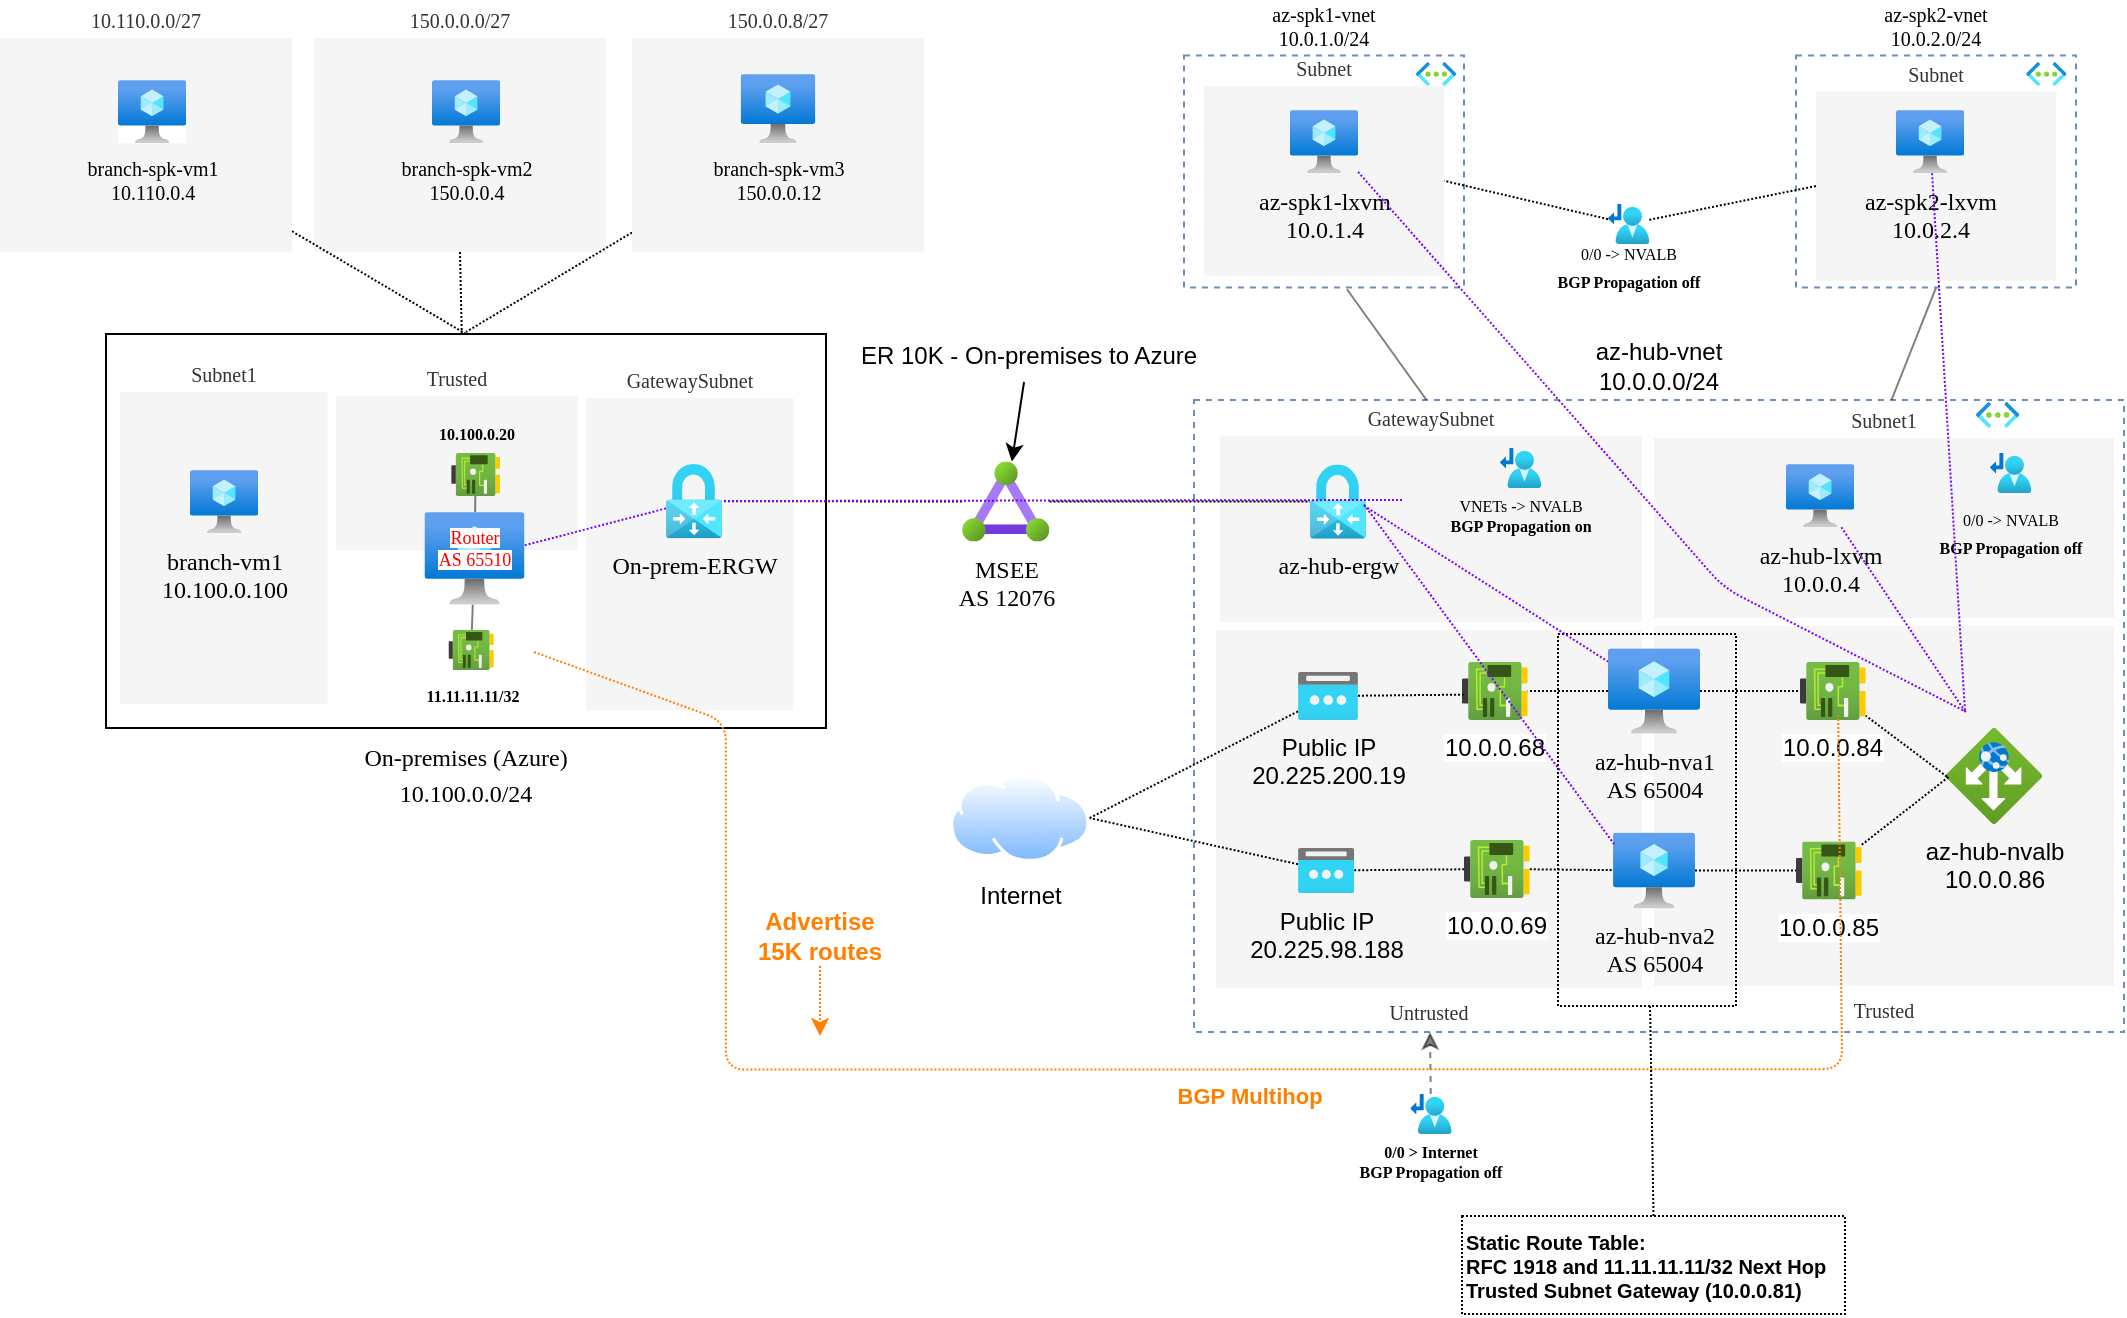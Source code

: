 <mxfile>
    <diagram id="NDvJAJGpe4w62B9Y8Wvt" name="Page-1">
        <mxGraphModel dx="771" dy="656" grid="0" gridSize="10" guides="1" tooltips="1" connect="1" arrows="1" fold="1" page="1" pageScale="1" pageWidth="1100" pageHeight="850" background="#ffffff" math="0" shadow="0">
            <root>
                <mxCell id="0"/>
                <mxCell id="1" parent="0"/>
                <mxCell id="127" style="edgeStyle=none;html=1;exitX=0;exitY=0.5;exitDx=0;exitDy=0;strokeColor=#000000;opacity=50;dashed=1;" parent="1" edge="1">
                    <mxGeometry relative="1" as="geometry">
                        <mxPoint x="545.33" y="696.906" as="targetPoint"/>
                    </mxGeometry>
                </mxCell>
                <mxCell id="146" value="" style="edgeStyle=none;html=1;fontSize=7;fontColor=#FFFFFF;" parent="1" edge="1">
                    <mxGeometry relative="1" as="geometry">
                        <mxPoint x="545.33" y="696.969" as="targetPoint"/>
                    </mxGeometry>
                </mxCell>
                <mxCell id="243" value="&lt;font style=&quot;font-size: 12px;&quot;&gt;On-premises (Azure)&lt;br style=&quot;&quot;&gt;10.100.0.0/24&lt;br&gt;&lt;/font&gt;" style="whiteSpace=wrap;html=1;labelBackgroundColor=none;fontFamily=Verdana;fontSize=15;labelPosition=center;verticalLabelPosition=bottom;align=center;verticalAlign=top;spacing=0;spacingRight=0;" parent="1" vertex="1">
                    <mxGeometry x="87" y="195" width="360" height="197" as="geometry"/>
                </mxCell>
                <mxCell id="244" value="Subnet1" style="whiteSpace=wrap;html=1;labelBackgroundColor=none;fontFamily=Verdana;fillColor=#f5f5f5;fontColor=#333333;strokeColor=none;fontSize=10;labelPosition=center;verticalLabelPosition=top;align=center;verticalAlign=bottom;" parent="1" vertex="1">
                    <mxGeometry x="94" y="224" width="103.69" height="156" as="geometry"/>
                </mxCell>
                <mxCell id="245" value="az-hub-vnet&lt;br&gt;10.0.0.0/24" style="whiteSpace=wrap;html=1;fillColor=none;strokeColor=#6c8ebf;dashed=1;labelPosition=center;verticalLabelPosition=top;align=center;verticalAlign=bottom;" parent="1" vertex="1">
                    <mxGeometry x="631" y="228" width="465" height="316" as="geometry"/>
                </mxCell>
                <mxCell id="246" value="" style="aspect=fixed;html=1;points=[];align=center;image;fontSize=12;image=img/lib/azure2/networking/Virtual_Networks.svg;dashed=1;" parent="1" vertex="1">
                    <mxGeometry x="1021.999" y="229" width="21.641" height="12.92" as="geometry"/>
                </mxCell>
                <mxCell id="247" value="GatewaySubnet" style="whiteSpace=wrap;html=1;labelBackgroundColor=none;fontFamily=Verdana;fillColor=#f5f5f5;fontColor=#333333;strokeColor=none;fontSize=10;labelPosition=center;verticalLabelPosition=top;align=center;verticalAlign=bottom;spacingLeft=0;spacingBottom=0;spacingRight=0;spacing=2;" parent="1" vertex="1">
                    <mxGeometry x="644" y="246" width="211" height="93" as="geometry"/>
                </mxCell>
                <mxCell id="248" value="Trusted" style="whiteSpace=wrap;html=1;labelBackgroundColor=none;fontFamily=Verdana;fillColor=#f5f5f5;fontColor=#333333;strokeColor=none;fontSize=10;labelPosition=center;verticalLabelPosition=bottom;align=center;verticalAlign=top;" parent="1" vertex="1">
                    <mxGeometry x="861" y="341" width="230" height="180" as="geometry"/>
                </mxCell>
                <mxCell id="249" value="Subnet1" style="whiteSpace=wrap;html=1;labelBackgroundColor=none;fontFamily=Verdana;fillColor=#f5f5f5;fontColor=#333333;strokeColor=none;fontSize=10;labelPosition=center;verticalLabelPosition=top;align=center;verticalAlign=bottom;" parent="1" vertex="1">
                    <mxGeometry x="861" y="247" width="230" height="90" as="geometry"/>
                </mxCell>
                <mxCell id="251" value="MSEE &lt;br&gt;AS 12076" style="aspect=fixed;html=1;points=[];align=center;image;fontSize=12;image=img/lib/azure2/networking/ExpressRoute_Circuits.svg;labelBackgroundColor=none;fontFamily=Verdana;fillColor=default;labelPosition=center;verticalLabelPosition=bottom;verticalAlign=top;" parent="1" vertex="1">
                    <mxGeometry x="515" y="258.81" width="43.75" height="40" as="geometry"/>
                </mxCell>
                <mxCell id="252" style="edgeStyle=none;html=1;entryX=0.25;entryY=0;entryDx=0;entryDy=0;fontFamily=Verdana;fontSize=10;endArrow=none;endFill=0;opacity=50;exitX=0.582;exitY=1.007;exitDx=0;exitDy=0;exitPerimeter=0;" parent="1" source="253" target="245" edge="1">
                    <mxGeometry relative="1" as="geometry">
                        <mxPoint x="232" y="183" as="sourcePoint"/>
                    </mxGeometry>
                </mxCell>
                <mxCell id="253" value="az-spk1-vnet&lt;br&gt;10.0.1.0/24" style="whiteSpace=wrap;html=1;fillColor=none;strokeColor=#6c8ebf;dashed=1;labelBackgroundColor=none;fontFamily=Verdana;fontSize=10;labelPosition=center;verticalLabelPosition=top;align=center;verticalAlign=bottom;" parent="1" vertex="1">
                    <mxGeometry x="626" y="55.81" width="140" height="116" as="geometry"/>
                </mxCell>
                <mxCell id="254" value="" style="aspect=fixed;html=1;points=[];align=center;image;fontSize=12;image=img/lib/azure2/networking/Virtual_Networks.svg;dashed=1;labelBackgroundColor=none;fontFamily=Verdana;fillColor=default;" parent="1" vertex="1">
                    <mxGeometry x="742" y="59" width="20.1" height="12" as="geometry"/>
                </mxCell>
                <mxCell id="255" value="Subnet" style="whiteSpace=wrap;html=1;labelBackgroundColor=none;fontFamily=Verdana;fillColor=#f5f5f5;fontColor=#333333;strokeColor=none;fontSize=10;labelPosition=center;verticalLabelPosition=top;align=center;verticalAlign=bottom;" parent="1" vertex="1">
                    <mxGeometry x="636" y="71" width="120" height="94.79" as="geometry"/>
                </mxCell>
                <mxCell id="256" value="az-spk1-lxvm&lt;br&gt;10.0.1.4" style="aspect=fixed;html=1;points=[];align=center;image;fontSize=12;image=img/lib/azure2/compute/Virtual_Machine.svg;labelBackgroundColor=none;fontFamily=Verdana;fillColor=default;" parent="1" vertex="1">
                    <mxGeometry x="678.961" y="83.0" width="34.087" height="31.617" as="geometry"/>
                </mxCell>
                <mxCell id="257" style="edgeStyle=none;html=1;exitX=0.5;exitY=1;exitDx=0;exitDy=0;entryX=0.75;entryY=0;entryDx=0;entryDy=0;fontFamily=Verdana;fontSize=10;endArrow=none;endFill=0;opacity=50;" parent="1" source="258" target="245" edge="1">
                    <mxGeometry relative="1" as="geometry"/>
                </mxCell>
                <mxCell id="258" value="az-spk2-vnet&lt;br&gt;10.0.2.0/24" style="whiteSpace=wrap;html=1;fillColor=none;strokeColor=#6c8ebf;dashed=1;labelBackgroundColor=none;fontFamily=Verdana;fontSize=10;labelPosition=center;verticalLabelPosition=top;align=center;verticalAlign=bottom;" parent="1" vertex="1">
                    <mxGeometry x="932" y="55.81" width="140" height="116" as="geometry"/>
                </mxCell>
                <mxCell id="259" value="" style="aspect=fixed;html=1;points=[];align=center;image;fontSize=12;image=img/lib/azure2/networking/Virtual_Networks.svg;dashed=1;labelBackgroundColor=none;fontFamily=Verdana;fillColor=default;" parent="1" vertex="1">
                    <mxGeometry x="1047.14" y="59" width="20.1" height="12" as="geometry"/>
                </mxCell>
                <mxCell id="260" value="Subnet" style="whiteSpace=wrap;html=1;labelBackgroundColor=none;fontFamily=Verdana;fillColor=#f5f5f5;fontColor=#333333;strokeColor=none;fontSize=10;labelPosition=center;verticalLabelPosition=top;align=center;verticalAlign=bottom;" parent="1" vertex="1">
                    <mxGeometry x="942" y="73.61" width="120" height="94.79" as="geometry"/>
                </mxCell>
                <mxCell id="261" value="Trusted" style="whiteSpace=wrap;html=1;labelBackgroundColor=none;fontFamily=Verdana;fillColor=#f5f5f5;fontColor=#333333;strokeColor=none;fontSize=10;labelPosition=center;verticalLabelPosition=top;align=center;verticalAlign=bottom;" parent="1" vertex="1">
                    <mxGeometry x="202" y="226" width="120.78" height="77" as="geometry"/>
                </mxCell>
                <mxCell id="262" value="&lt;span style=&quot;background-color: rgb(255, 255, 255); font-size: 9px;&quot;&gt;&lt;font color=&quot;#ff0000&quot;&gt;&lt;font style=&quot;font-size: 9px;&quot;&gt;Router&lt;br&gt;&lt;/font&gt;&lt;font style=&quot;font-size: 9px;&quot;&gt;AS 65510&lt;/font&gt;&lt;/font&gt;&lt;br style=&quot;font-size: 9px;&quot;&gt;&lt;/span&gt;" style="aspect=fixed;html=1;points=[];align=center;image;fontSize=9;image=img/lib/azure2/compute/Virtual_Machine.svg;labelBackgroundColor=none;fontFamily=Verdana;fillColor=default;labelPosition=center;verticalLabelPosition=middle;verticalAlign=middle;fontColor=#FF3333;spacingBottom=11;" parent="1" vertex="1">
                    <mxGeometry x="246.24" y="284" width="50" height="46.39" as="geometry"/>
                </mxCell>
                <mxCell id="263" value="&lt;span style=&quot;font-weight: normal;&quot;&gt;branch-vm1&lt;br&gt;10.100.0.100&lt;/span&gt;" style="aspect=fixed;html=1;points=[];align=center;image;fontSize=12;image=img/lib/azure2/compute/Virtual_Machine.svg;labelBackgroundColor=none;fontFamily=Verdana;fillColor=default;fontStyle=1" parent="1" vertex="1">
                    <mxGeometry x="129.001" y="263.0" width="34.087" height="31.617" as="geometry"/>
                </mxCell>
                <mxCell id="264" style="edgeStyle=none;html=1;strokeColor=#000000;strokeWidth=1;fontFamily=Verdana;fontSize=8;fontColor=#000000;endArrow=none;endFill=0;opacity=50;" parent="1" source="265" target="262" edge="1">
                    <mxGeometry relative="1" as="geometry"/>
                </mxCell>
                <mxCell id="265" value="10.100.0.20" style="aspect=fixed;html=1;points=[];align=center;image;fontSize=8;image=img/lib/azure2/networking/Network_Interfaces.svg;labelBackgroundColor=none;fontFamily=Verdana;fontColor=#000000;fillColor=none;labelPosition=center;verticalLabelPosition=top;verticalAlign=bottom;fontStyle=1;spacing=4;" parent="1" vertex="1">
                    <mxGeometry x="259.6" y="254.5" width="24.4" height="21.53" as="geometry"/>
                </mxCell>
                <mxCell id="266" style="edgeStyle=none;html=1;strokeColor=#000000;strokeWidth=1;fontFamily=Verdana;fontSize=8;fontColor=#000000;endArrow=none;endFill=0;opacity=50;" parent="1" source="267" target="262" edge="1">
                    <mxGeometry relative="1" as="geometry"/>
                </mxCell>
                <mxCell id="267" value="11.11.11.11/32" style="aspect=fixed;html=1;points=[];align=center;image;fontSize=8;image=img/lib/azure2/networking/Network_Interfaces.svg;labelBackgroundColor=none;fontFamily=Verdana;fontColor=#000000;fillColor=none;labelPosition=center;verticalLabelPosition=bottom;verticalAlign=top;fontStyle=1;spacing=4;" parent="1" vertex="1">
                    <mxGeometry x="258.24" y="343" width="22.67" height="20" as="geometry"/>
                </mxCell>
                <mxCell id="268" value="az-spk2-lxvm&lt;br&gt;10.0.2.4" style="aspect=fixed;html=1;points=[];align=center;image;fontSize=12;image=img/lib/azure2/compute/Virtual_Machine.svg;labelBackgroundColor=none;fontFamily=Verdana;fillColor=default;" parent="1" vertex="1">
                    <mxGeometry x="982.001" y="83.0" width="34.087" height="31.617" as="geometry"/>
                </mxCell>
                <mxCell id="269" value="az-hub-lxvm&lt;br&gt;10.0.0.4" style="aspect=fixed;html=1;points=[];align=center;image;fontSize=12;image=img/lib/azure2/compute/Virtual_Machine.svg;labelBackgroundColor=none;fontFamily=Verdana;fillColor=default;" parent="1" vertex="1">
                    <mxGeometry x="927.001" y="260.0" width="34.087" height="31.617" as="geometry"/>
                </mxCell>
                <mxCell id="270" value="az-hub-ergw" style="aspect=fixed;html=1;points=[];align=center;image;fontSize=12;image=img/lib/azure2/networking/Virtual_Network_Gateways.svg;glass=0;dashed=1;dashPattern=8 8;strokeColor=#E6E6E6;fontColor=#000000;fillColor=#CCCCCC;rounded=0;sketch=1;hachureGap=4;jiggle=2;curveFitting=1;fontFamily=Verdana;labelBackgroundColor=#f5f5f5;fontStyle=0" parent="1" vertex="1">
                    <mxGeometry x="689.0" y="260.263" width="27.944" height="37.082" as="geometry"/>
                </mxCell>
                <mxCell id="271" value="Untrusted" style="whiteSpace=wrap;html=1;labelBackgroundColor=none;fontFamily=Verdana;fillColor=#f5f5f5;fontColor=#333333;strokeColor=none;fontSize=10;labelPosition=center;verticalLabelPosition=bottom;align=center;verticalAlign=top;" parent="1" vertex="1">
                    <mxGeometry x="642" y="343" width="213" height="179" as="geometry"/>
                </mxCell>
                <mxCell id="272" value="az-hub-nva1&lt;br&gt;AS 65004" style="aspect=fixed;html=1;points=[];align=center;image;fontSize=12;image=img/lib/azure2/compute/Virtual_Machine.svg;labelBackgroundColor=none;fontFamily=Verdana;fillColor=default;" parent="1" vertex="1">
                    <mxGeometry x="838" y="352.17" width="46" height="42.67" as="geometry"/>
                </mxCell>
                <mxCell id="273" value="az-hub-nvalb&lt;br&gt;10.0.0.86" style="aspect=fixed;html=1;points=[];align=center;image;fontSize=12;image=img/lib/azure2/networking/Application_Gateways.svg;labelBackgroundColor=none;" parent="1" vertex="1">
                    <mxGeometry x="1007" y="392" width="48" height="48" as="geometry"/>
                </mxCell>
                <mxCell id="274" style="edgeStyle=none;html=1;dashed=1;dashPattern=1 1;endArrow=none;endFill=0;" parent="1" source="305" target="277" edge="1">
                    <mxGeometry relative="1" as="geometry"/>
                </mxCell>
                <mxCell id="275" value="10.0.0.84" style="aspect=fixed;html=1;points=[];align=center;image;fontSize=12;image=img/lib/azure2/networking/Network_Interfaces.svg;rotation=0;" parent="1" vertex="1">
                    <mxGeometry x="934" y="359" width="32.87" height="29" as="geometry"/>
                </mxCell>
                <mxCell id="276" style="edgeStyle=none;html=1;dashed=1;dashPattern=1 1;endArrow=none;endFill=0;entryX=0.026;entryY=0.511;entryDx=0;entryDy=0;entryPerimeter=0;" parent="1" source="277" target="273" edge="1">
                    <mxGeometry relative="1" as="geometry"/>
                </mxCell>
                <mxCell id="277" value="10.0.0.85" style="aspect=fixed;html=1;points=[];align=center;image;fontSize=12;image=img/lib/azure2/networking/Network_Interfaces.svg;rotation=0;" parent="1" vertex="1">
                    <mxGeometry x="932" y="448.75" width="32.87" height="29" as="geometry"/>
                </mxCell>
                <mxCell id="278" style="edgeStyle=none;html=1;endArrow=none;endFill=0;dashed=1;dashPattern=1 1;" parent="1" source="272" target="275" edge="1">
                    <mxGeometry relative="1" as="geometry"/>
                </mxCell>
                <mxCell id="279" style="edgeStyle=none;html=1;dashed=1;dashPattern=1 1;endArrow=none;endFill=0;exitX=0.009;exitY=0.506;exitDx=0;exitDy=0;exitPerimeter=0;" parent="1" source="273" target="275" edge="1">
                    <mxGeometry relative="1" as="geometry"/>
                </mxCell>
                <mxCell id="280" value="10.0.0.68" style="aspect=fixed;html=1;points=[];align=center;image;fontSize=12;image=img/lib/azure2/networking/Network_Interfaces.svg;rotation=0;" parent="1" vertex="1">
                    <mxGeometry x="765" y="359" width="32.87" height="29" as="geometry"/>
                </mxCell>
                <mxCell id="281" style="edgeStyle=none;html=1;dashed=1;dashPattern=1 1;endArrow=none;endFill=0;" parent="1" source="282" target="305" edge="1">
                    <mxGeometry relative="1" as="geometry"/>
                </mxCell>
                <mxCell id="282" value="10.0.0.69" style="aspect=fixed;html=1;points=[];align=center;image;fontSize=12;image=img/lib/azure2/networking/Network_Interfaces.svg;rotation=0;" parent="1" vertex="1">
                    <mxGeometry x="766" y="448" width="32.87" height="29" as="geometry"/>
                </mxCell>
                <mxCell id="283" style="edgeStyle=none;html=1;dashed=1;dashPattern=1 1;endArrow=none;endFill=0;" parent="1" source="272" target="280" edge="1">
                    <mxGeometry relative="1" as="geometry"/>
                </mxCell>
                <mxCell id="284" style="edgeStyle=none;html=1;dashed=1;dashPattern=1 1;endArrow=none;endFill=0;" parent="1" source="286" target="282" edge="1">
                    <mxGeometry relative="1" as="geometry"/>
                </mxCell>
                <mxCell id="285" style="edgeStyle=none;html=1;entryX=1;entryY=0.5;entryDx=0;entryDy=0;dashed=1;dashPattern=1 1;endArrow=none;endFill=0;" parent="1" source="286" target="290" edge="1">
                    <mxGeometry relative="1" as="geometry"/>
                </mxCell>
                <mxCell id="286" value="Public IP&lt;br&gt;20.225.98.188" style="aspect=fixed;html=1;points=[];align=center;image;fontSize=12;image=img/lib/azure2/networking/Public_IP_Addresses.svg;labelBackgroundColor=none;" parent="1" vertex="1">
                    <mxGeometry x="683" y="452" width="28.13" height="22.5" as="geometry"/>
                </mxCell>
                <mxCell id="287" style="edgeStyle=none;html=1;entryX=0.026;entryY=0.563;entryDx=0;entryDy=0;entryPerimeter=0;dashed=1;dashPattern=1 1;endArrow=none;endFill=0;" parent="1" source="289" target="280" edge="1">
                    <mxGeometry relative="1" as="geometry"/>
                </mxCell>
                <mxCell id="288" style="edgeStyle=none;html=1;entryX=1;entryY=0.5;entryDx=0;entryDy=0;dashed=1;dashPattern=1 1;endArrow=none;endFill=0;" parent="1" source="289" target="290" edge="1">
                    <mxGeometry relative="1" as="geometry"/>
                </mxCell>
                <mxCell id="289" value="Public IP&lt;br&gt;20.225.200.19" style="aspect=fixed;html=1;points=[];align=center;image;fontSize=12;image=img/lib/azure2/networking/Public_IP_Addresses.svg;labelBackgroundColor=none;" parent="1" vertex="1">
                    <mxGeometry x="683" y="364" width="30" height="24" as="geometry"/>
                </mxCell>
                <mxCell id="290" value="Internet" style="aspect=fixed;perimeter=ellipsePerimeter;html=1;align=center;shadow=0;dashed=0;spacingTop=3;image;image=img/lib/active_directory/internet_cloud.svg;labelBackgroundColor=none;imageBackground=none;" parent="1" vertex="1">
                    <mxGeometry x="509" y="415" width="69.84" height="44" as="geometry"/>
                </mxCell>
                <mxCell id="291" style="edgeStyle=none;html=1;dashed=1;dashPattern=1 1;fontColor=#FF0000;endArrow=none;endFill=0;" parent="1" source="251" target="270" edge="1">
                    <mxGeometry relative="1" as="geometry"/>
                </mxCell>
                <mxCell id="292" value="GatewaySubnet" style="whiteSpace=wrap;html=1;labelBackgroundColor=none;fontFamily=Verdana;fillColor=#f5f5f5;fontColor=#333333;strokeColor=none;fontSize=10;labelPosition=center;verticalLabelPosition=top;align=center;verticalAlign=bottom;" parent="1" vertex="1">
                    <mxGeometry x="327" y="227" width="103.69" height="156" as="geometry"/>
                </mxCell>
                <mxCell id="293" value="On-prem-ERGW" style="aspect=fixed;html=1;points=[];align=center;image;fontSize=12;image=img/lib/azure2/networking/Virtual_Network_Gateways.svg;glass=0;dashed=1;dashPattern=8 8;strokeColor=#E6E6E6;fontColor=#000000;fillColor=#CCCCCC;rounded=0;sketch=1;hachureGap=4;jiggle=2;curveFitting=1;fontFamily=Verdana;labelBackgroundColor=#f5f5f5;fontStyle=0" parent="1" vertex="1">
                    <mxGeometry x="367.0" y="260.003" width="27.944" height="37.082" as="geometry"/>
                </mxCell>
                <mxCell id="294" style="edgeStyle=none;html=1;exitX=0.5;exitY=1;exitDx=0;exitDy=0;dashed=1;dashPattern=1 1;strokeColor=#000000;fontColor=none;endArrow=none;endFill=0;" parent="1" source="295" target="243" edge="1">
                    <mxGeometry relative="1" as="geometry"/>
                </mxCell>
                <mxCell id="295" value="150.0.0.0/27" style="whiteSpace=wrap;html=1;labelBackgroundColor=none;fontFamily=Verdana;fillColor=#f5f5f5;fontColor=#333333;strokeColor=none;fontSize=10;labelPosition=center;verticalLabelPosition=top;align=center;verticalAlign=bottom;" parent="1" vertex="1">
                    <mxGeometry x="191" y="47" width="146" height="107" as="geometry"/>
                </mxCell>
                <mxCell id="296" style="edgeStyle=none;html=1;dashed=1;dashPattern=1 1;strokeColor=#000000;fontColor=none;endArrow=none;endFill=0;" parent="1" source="297" edge="1">
                    <mxGeometry relative="1" as="geometry">
                        <mxPoint x="267" y="194" as="targetPoint"/>
                    </mxGeometry>
                </mxCell>
                <mxCell id="297" value="150.0.0.8/27" style="whiteSpace=wrap;html=1;labelBackgroundColor=none;fontFamily=Verdana;fillColor=#f5f5f5;fontColor=#333333;strokeColor=none;fontSize=10;labelPosition=center;verticalLabelPosition=top;align=center;verticalAlign=bottom;" parent="1" vertex="1">
                    <mxGeometry x="350" y="47" width="146" height="107" as="geometry"/>
                </mxCell>
                <mxCell id="298" value="branch-spk-vm2&lt;br style=&quot;font-size: 10px;&quot;&gt;150.0.0.4" style="aspect=fixed;html=1;points=[];align=center;image;fontSize=10;image=img/lib/azure2/compute/Virtual_Machine.svg;labelBackgroundColor=none;fontFamily=Verdana;fillColor=default;" parent="1" vertex="1">
                    <mxGeometry x="250.001" y="68.0" width="34.087" height="31.617" as="geometry"/>
                </mxCell>
                <mxCell id="301" value="branch-spk-vm3&lt;br style=&quot;font-size: 10px;&quot;&gt;150.0.0.12" style="aspect=fixed;html=1;points=[];align=center;image;fontSize=10;image=img/lib/azure2/compute/Virtual_Machine.svg;labelBackgroundColor=none;fontFamily=Verdana;fillColor=default;" parent="1" vertex="1">
                    <mxGeometry x="404.34" y="65" width="37.32" height="34.62" as="geometry"/>
                </mxCell>
                <mxCell id="302" style="edgeStyle=none;html=1;entryX=0.5;entryY=0;entryDx=0;entryDy=0;dashed=1;dashPattern=1 1;strokeColor=#000000;fontSize=10;fontColor=none;endArrow=none;endFill=0;" parent="1" source="303" target="243" edge="1">
                    <mxGeometry relative="1" as="geometry"/>
                </mxCell>
                <mxCell id="303" value="10.110.0.0/27" style="whiteSpace=wrap;html=1;labelBackgroundColor=none;fontFamily=Verdana;fillColor=#f5f5f5;fontColor=#333333;strokeColor=none;fontSize=10;labelPosition=center;verticalLabelPosition=top;align=center;verticalAlign=bottom;" parent="1" vertex="1">
                    <mxGeometry x="34" y="47" width="146" height="107" as="geometry"/>
                </mxCell>
                <mxCell id="304" value="branch-spk-vm1&lt;br style=&quot;font-size: 10px;&quot;&gt;10.110.0.4" style="aspect=fixed;html=1;points=[];align=center;image;fontSize=10;image=img/lib/azure2/compute/Virtual_Machine.svg;labelBackgroundColor=none;fontFamily=Verdana;fillColor=default;imageBackground=default;" parent="1" vertex="1">
                    <mxGeometry x="93.001" y="68.0" width="34.087" height="31.617" as="geometry"/>
                </mxCell>
                <mxCell id="305" value="az-hub-nva2&lt;br&gt;AS 65004" style="aspect=fixed;html=1;points=[];align=center;image;fontSize=12;image=img/lib/azure2/compute/Virtual_Machine.svg;labelBackgroundColor=none;fontFamily=Verdana;fillColor=default;" parent="1" vertex="1">
                    <mxGeometry x="840.52" y="444.25" width="40.97" height="38" as="geometry"/>
                </mxCell>
                <mxCell id="306" value="&lt;font style=&quot;font-size: 8px;&quot;&gt;0/0 -&amp;gt; NVALB&lt;br&gt;&lt;b&gt;BGP Propagation off&lt;/b&gt;&lt;br&gt;&lt;/font&gt;" style="aspect=fixed;html=1;points=[];align=center;image;fontSize=12;image=img/lib/azure2/networking/Route_Tables.svg;labelBackgroundColor=none;fontFamily=Verdana;fontColor=#000000;fillColor=none;spacing=0;" parent="1" vertex="1">
                    <mxGeometry x="1029.0" y="254.5" width="20.65" height="20" as="geometry"/>
                </mxCell>
                <mxCell id="307" style="edgeStyle=none;html=1;entryX=1;entryY=0.5;entryDx=0;entryDy=0;dashed=1;dashPattern=1 1;strokeColor=#000000;fontSize=10;fontColor=none;endArrow=none;endFill=0;" parent="1" source="309" target="255" edge="1">
                    <mxGeometry relative="1" as="geometry"/>
                </mxCell>
                <mxCell id="308" style="edgeStyle=none;html=1;entryX=0;entryY=0.5;entryDx=0;entryDy=0;dashed=1;dashPattern=1 1;strokeColor=#000000;fontSize=10;fontColor=none;endArrow=none;endFill=0;" parent="1" source="309" target="260" edge="1">
                    <mxGeometry relative="1" as="geometry"/>
                </mxCell>
                <mxCell id="309" value="&lt;font style=&quot;font-size: 8px;&quot;&gt;0/0 -&amp;gt; NVALB&lt;br&gt;&lt;b&gt;BGP Propagation off&lt;/b&gt;&lt;br&gt;&lt;/font&gt;" style="aspect=fixed;html=1;points=[];align=center;image;fontSize=12;image=img/lib/azure2/networking/Route_Tables.svg;labelBackgroundColor=none;fontFamily=Verdana;fontColor=#000000;fillColor=none;spacing=-8;" parent="1" vertex="1">
                    <mxGeometry x="838" y="130" width="20.65" height="20" as="geometry"/>
                </mxCell>
                <mxCell id="250" value="" style="edgeStyle=none;html=1;dashed=1;dashPattern=1 1;fontColor=#FF0000;endArrow=none;endFill=0;" parent="1" source="251" target="293" edge="1">
                    <mxGeometry relative="1" as="geometry">
                        <mxPoint x="458" y="299" as="sourcePoint"/>
                        <mxPoint x="393" y="297" as="targetPoint"/>
                    </mxGeometry>
                </mxCell>
                <mxCell id="346" value="VNETs -&amp;gt; NVALB&lt;br&gt;&lt;b&gt;BGP Propagation on&lt;/b&gt;" style="aspect=fixed;html=1;points=[];align=center;image;fontSize=8;image=img/lib/azure2/networking/Route_Tables.svg;labelBackgroundColor=none;fontFamily=Verdana;fontColor=#000000;fillColor=none;spacing=0;" parent="1" vertex="1">
                    <mxGeometry x="784.0" y="252" width="20.65" height="20" as="geometry"/>
                </mxCell>
                <mxCell id="355" style="edgeStyle=none;html=1;fontSize=12;fontColor=#000000;endArrow=classic;endFill=1;opacity=50;dashed=1;" parent="1" source="348" edge="1">
                    <mxGeometry relative="1" as="geometry">
                        <mxPoint x="749" y="544" as="targetPoint"/>
                    </mxGeometry>
                </mxCell>
                <mxCell id="348" value="0/0 &amp;gt; Internet&lt;br&gt;BGP Propagation off" style="aspect=fixed;html=1;points=[];align=center;image;fontSize=8;image=img/lib/azure2/networking/Route_Tables.svg;labelBackgroundColor=none;fontFamily=Verdana;fontColor=#000000;fillColor=none;spacing=0;fontStyle=1" parent="1" vertex="1">
                    <mxGeometry x="739.17" y="575" width="20.65" height="20" as="geometry"/>
                </mxCell>
                <mxCell id="327" value="BGP" parent="0"/>
                <mxCell id="328" style="edgeStyle=none;html=1;dashed=1;dashPattern=1 1;fontColor=none;endArrow=none;endFill=0;noLabel=1;strokeColor=#FF8000;" parent="327" edge="1">
                    <mxGeometry relative="1" as="geometry">
                        <mxPoint x="301.0" y="354.003" as="sourcePoint"/>
                        <mxPoint x="953.09" y="385.57" as="targetPoint"/>
                        <Array as="points">
                            <mxPoint x="396.91" y="388.79"/>
                            <mxPoint x="396.91" y="562.79"/>
                            <mxPoint x="955.09" y="562.57"/>
                        </Array>
                    </mxGeometry>
                </mxCell>
                <mxCell id="329" value="&amp;nbsp;BGP Multihop" style="edgeLabel;html=1;align=center;verticalAlign=middle;resizable=0;points=[];fontColor=#FF8000;fontStyle=1" parent="328" vertex="1" connectable="0">
                    <mxGeometry x="-0.133" y="1" relative="1" as="geometry">
                        <mxPoint x="97" y="14" as="offset"/>
                    </mxGeometry>
                </mxCell>
                <mxCell id="331" style="edgeStyle=none;html=1;dashed=1;dashPattern=1 1;strokeColor=#FF8000;fontSize=10;fontColor=#000000;endArrow=classic;endFill=1;" parent="327" source="330" edge="1">
                    <mxGeometry relative="1" as="geometry">
                        <mxPoint x="444" y="546" as="targetPoint"/>
                    </mxGeometry>
                </mxCell>
                <mxCell id="330" value="Advertise 15K routes" style="text;strokeColor=none;align=center;fillColor=none;html=1;verticalAlign=middle;whiteSpace=wrap;rounded=0;dashed=1;dashPattern=1 1;labelBackgroundColor=none;fontSize=12;fontColor=#FF8000;fontStyle=1" parent="327" vertex="1">
                    <mxGeometry x="405" y="481" width="78" height="30" as="geometry"/>
                </mxCell>
                <mxCell id="357" style="edgeStyle=none;html=1;" edge="1" parent="327" source="356" target="251">
                    <mxGeometry relative="1" as="geometry"/>
                </mxCell>
                <mxCell id="356" value="ER 10K - On-premises to Azure" style="text;html=1;align=center;verticalAlign=middle;resizable=0;points=[];autosize=1;strokeColor=none;fillColor=none;" vertex="1" parent="327">
                    <mxGeometry x="455" y="193" width="186" height="26" as="geometry"/>
                </mxCell>
                <mxCell id="320" value="Config" parent="0"/>
                <mxCell id="326" style="edgeStyle=none;html=1;entryX=0.5;entryY=0;entryDx=0;entryDy=0;dashed=1;dashPattern=1 1;strokeColor=#000000;fontSize=10;fontColor=#000000;endArrow=none;endFill=0;" parent="320" source="324" target="325" edge="1">
                    <mxGeometry relative="1" as="geometry"/>
                </mxCell>
                <mxCell id="324" value="" style="whiteSpace=wrap;html=1;labelBackgroundColor=none;fontSize=10;fontColor=#000000;fillColor=none;dashed=1;dashPattern=1 1;" parent="320" vertex="1">
                    <mxGeometry x="813" y="345" width="89" height="186" as="geometry"/>
                </mxCell>
                <mxCell id="325" value="Static Route Table:&lt;br&gt;RFC 1918 and 11.11.11.11/32 Next Hop Trusted Subnet Gateway (10.0.0.81)" style="whiteSpace=wrap;html=1;dashed=1;dashPattern=1 1;labelBackgroundColor=none;fontSize=10;fontColor=#000000;fillColor=none;align=left;fontStyle=1" parent="320" vertex="1">
                    <mxGeometry x="765" y="636" width="191.5" height="49" as="geometry"/>
                </mxCell>
                <mxCell id="313" value="Flow" style="" parent="0"/>
                <mxCell id="314" style="edgeStyle=none;html=1;entryX=0.472;entryY=-0.002;entryDx=0;entryDy=0;entryPerimeter=0;dashed=1;dashPattern=1 1;strokeColor=#7F00FF;fontSize=10;fontColor=#000000;endArrow=none;endFill=0;" parent="313" source="269" edge="1">
                    <mxGeometry relative="1" as="geometry">
                        <mxPoint x="973" y="342" as="sourcePoint"/>
                        <mxPoint x="1016.656" y="383.904" as="targetPoint"/>
                    </mxGeometry>
                </mxCell>
                <mxCell id="315" style="edgeStyle=none;html=1;dashed=1;dashPattern=1 1;strokeColor=#7F00FF;fontSize=10;fontColor=#000000;endArrow=none;endFill=0;entryX=0.479;entryY=-0.002;entryDx=0;entryDy=0;entryPerimeter=0;" parent="313" edge="1">
                    <mxGeometry relative="1" as="geometry">
                        <mxPoint x="713.048" y="113.946" as="sourcePoint"/>
                        <mxPoint x="1016.992" y="383.904" as="targetPoint"/>
                        <Array as="points">
                            <mxPoint x="896" y="322"/>
                        </Array>
                    </mxGeometry>
                </mxCell>
                <mxCell id="316" style="edgeStyle=none;html=1;dashed=1;dashPattern=1 1;strokeColor=#7F00FF;fontSize=10;fontColor=#000000;endArrow=none;endFill=0;" parent="313" edge="1">
                    <mxGeometry relative="1" as="geometry">
                        <mxPoint x="1000.014" y="114.616" as="sourcePoint"/>
                        <mxPoint x="1016.529" y="384.0" as="targetPoint"/>
                    </mxGeometry>
                </mxCell>
                <mxCell id="317" style="edgeStyle=none;html=1;dashed=1;dashPattern=1 1;strokeColor=#7F00FF;fontSize=10;fontColor=#000000;endArrow=none;endFill=0;exitX=0.966;exitY=0.555;exitDx=0;exitDy=0;exitPerimeter=0;" parent="313" source="270" target="272" edge="1">
                    <mxGeometry relative="1" as="geometry">
                        <mxPoint x="723.048" y="123.946" as="sourcePoint"/>
                        <mxPoint x="1026.992" y="393.904" as="targetPoint"/>
                    </mxGeometry>
                </mxCell>
                <mxCell id="318" style="edgeStyle=none;html=1;dashed=1;dashPattern=1 1;strokeColor=#7F00FF;fontSize=10;fontColor=#000000;endArrow=none;endFill=0;exitX=0.966;exitY=0.539;exitDx=0;exitDy=0;exitPerimeter=0;entryX=0.031;entryY=0.178;entryDx=0;entryDy=0;entryPerimeter=0;" parent="313" source="270" target="305" edge="1">
                    <mxGeometry relative="1" as="geometry">
                        <mxPoint x="770.994" y="289.584" as="sourcePoint"/>
                        <mxPoint x="927.0" y="373.644" as="targetPoint"/>
                    </mxGeometry>
                </mxCell>
                <mxCell id="319" style="edgeStyle=none;html=1;dashed=1;dashPattern=1 1;strokeColor=#7F00FF;fontSize=10;fontColor=#000000;endArrow=none;endFill=0;" parent="313" target="293" edge="1">
                    <mxGeometry relative="1" as="geometry">
                        <mxPoint x="735" y="278" as="sourcePoint"/>
                        <mxPoint x="845.27" y="461.014" as="targetPoint"/>
                    </mxGeometry>
                </mxCell>
                <mxCell id="321" style="edgeStyle=none;html=1;dashed=1;dashPattern=1 1;strokeColor=#7F00FF;fontSize=10;fontColor=#000000;endArrow=none;endFill=0;" parent="313" source="293" target="262" edge="1">
                    <mxGeometry relative="1" as="geometry">
                        <mxPoint x="745" y="288" as="sourcePoint"/>
                        <mxPoint x="404.944" y="288.523" as="targetPoint"/>
                    </mxGeometry>
                </mxCell>
            </root>
        </mxGraphModel>
    </diagram>
</mxfile>